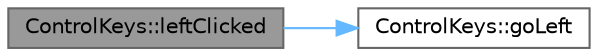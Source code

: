 digraph "ControlKeys::leftClicked"
{
 // LATEX_PDF_SIZE
  bgcolor="transparent";
  edge [fontname=Helvetica,fontsize=10,labelfontname=Helvetica,labelfontsize=10];
  node [fontname=Helvetica,fontsize=10,shape=box,height=0.2,width=0.4];
  rankdir="LR";
  Node1 [id="Node000001",label="ControlKeys::leftClicked",height=0.2,width=0.4,color="gray40", fillcolor="grey60", style="filled", fontcolor="black",tooltip="Slot for handling left button press."];
  Node1 -> Node2 [id="edge1_Node000001_Node000002",color="steelblue1",style="solid",tooltip=" "];
  Node2 [id="Node000002",label="ControlKeys::goLeft",height=0.2,width=0.4,color="grey40", fillcolor="white", style="filled",URL="$class_control_keys.html#ac0fa222d3fd6ccbc1c8dc39e3a7b6c87",tooltip="Signal emitted when the left button is pressed."];
}
